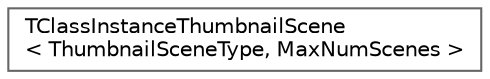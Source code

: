 digraph "Graphical Class Hierarchy"
{
 // INTERACTIVE_SVG=YES
 // LATEX_PDF_SIZE
  bgcolor="transparent";
  edge [fontname=Helvetica,fontsize=10,labelfontname=Helvetica,labelfontsize=10];
  node [fontname=Helvetica,fontsize=10,shape=box,height=0.2,width=0.4];
  rankdir="LR";
  Node0 [id="Node000000",label="TClassInstanceThumbnailScene\l\< ThumbnailSceneType, MaxNumScenes \>",height=0.2,width=0.4,color="grey40", fillcolor="white", style="filled",URL="$d4/d3a/classTClassInstanceThumbnailScene.html",tooltip="Handles instancing thumbnail scenes for Class and Blueprint types (use the class or generated class a..."];
}
